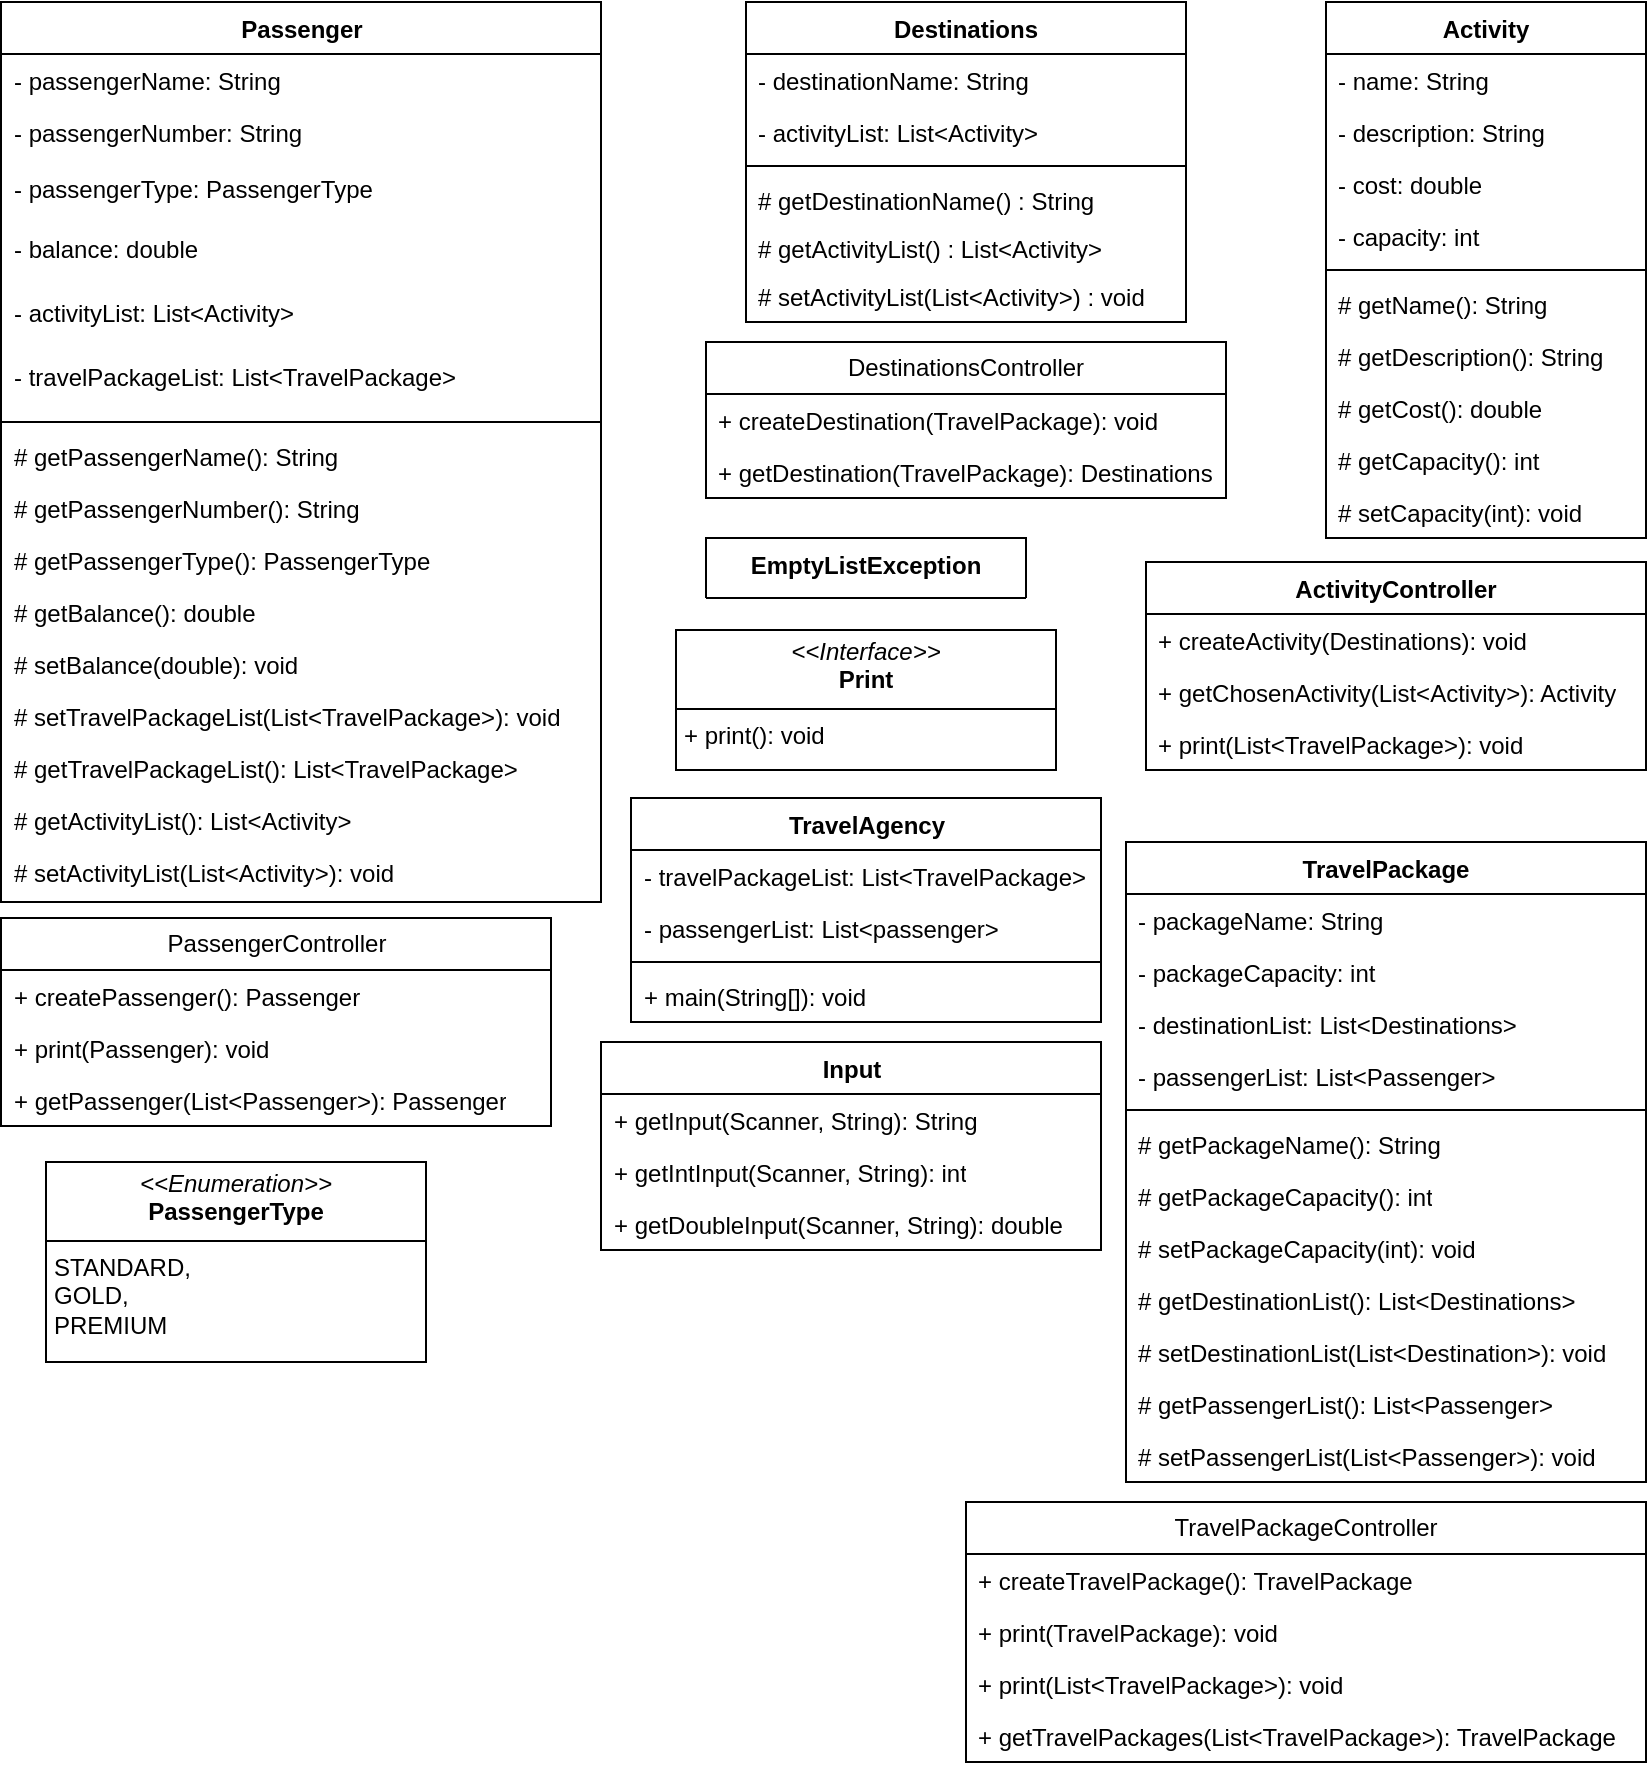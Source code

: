 <mxfile version="24.0.1" type="device">
  <diagram name="Page-1" id="vn5QY1U-sIrVUoQE_Fwm">
    <mxGraphModel dx="2345" dy="1022" grid="1" gridSize="10" guides="1" tooltips="1" connect="1" arrows="1" fold="1" page="1" pageScale="1" pageWidth="850" pageHeight="1100" math="0" shadow="0">
      <root>
        <mxCell id="0" />
        <mxCell id="1" parent="0" />
        <mxCell id="-dx18ZpZWAXKX7tiVjwJ-1" value="Activity" style="swimlane;fontStyle=1;align=center;verticalAlign=top;childLayout=stackLayout;horizontal=1;startSize=26;horizontalStack=0;resizeParent=1;resizeParentMax=0;resizeLast=0;collapsible=1;marginBottom=0;whiteSpace=wrap;html=1;" vertex="1" parent="1">
          <mxGeometry x="680" y="40" width="160" height="268" as="geometry" />
        </mxCell>
        <mxCell id="-dx18ZpZWAXKX7tiVjwJ-5" value="- name: String" style="text;strokeColor=none;fillColor=none;align=left;verticalAlign=top;spacingLeft=4;spacingRight=4;overflow=hidden;rotatable=0;points=[[0,0.5],[1,0.5]];portConstraint=eastwest;whiteSpace=wrap;html=1;" vertex="1" parent="-dx18ZpZWAXKX7tiVjwJ-1">
          <mxGeometry y="26" width="160" height="26" as="geometry" />
        </mxCell>
        <mxCell id="-dx18ZpZWAXKX7tiVjwJ-6" value="- description: String" style="text;strokeColor=none;fillColor=none;align=left;verticalAlign=top;spacingLeft=4;spacingRight=4;overflow=hidden;rotatable=0;points=[[0,0.5],[1,0.5]];portConstraint=eastwest;whiteSpace=wrap;html=1;" vertex="1" parent="-dx18ZpZWAXKX7tiVjwJ-1">
          <mxGeometry y="52" width="160" height="26" as="geometry" />
        </mxCell>
        <mxCell id="-dx18ZpZWAXKX7tiVjwJ-7" value="- cost: double" style="text;strokeColor=none;fillColor=none;align=left;verticalAlign=top;spacingLeft=4;spacingRight=4;overflow=hidden;rotatable=0;points=[[0,0.5],[1,0.5]];portConstraint=eastwest;whiteSpace=wrap;html=1;" vertex="1" parent="-dx18ZpZWAXKX7tiVjwJ-1">
          <mxGeometry y="78" width="160" height="26" as="geometry" />
        </mxCell>
        <mxCell id="-dx18ZpZWAXKX7tiVjwJ-2" value="- capacity: int" style="text;strokeColor=none;fillColor=none;align=left;verticalAlign=top;spacingLeft=4;spacingRight=4;overflow=hidden;rotatable=0;points=[[0,0.5],[1,0.5]];portConstraint=eastwest;whiteSpace=wrap;html=1;" vertex="1" parent="-dx18ZpZWAXKX7tiVjwJ-1">
          <mxGeometry y="104" width="160" height="26" as="geometry" />
        </mxCell>
        <mxCell id="-dx18ZpZWAXKX7tiVjwJ-3" value="" style="line;strokeWidth=1;fillColor=none;align=left;verticalAlign=middle;spacingTop=-1;spacingLeft=3;spacingRight=3;rotatable=0;labelPosition=right;points=[];portConstraint=eastwest;strokeColor=inherit;" vertex="1" parent="-dx18ZpZWAXKX7tiVjwJ-1">
          <mxGeometry y="130" width="160" height="8" as="geometry" />
        </mxCell>
        <mxCell id="-dx18ZpZWAXKX7tiVjwJ-8" value="# getName(): String" style="text;strokeColor=none;fillColor=none;align=left;verticalAlign=top;spacingLeft=4;spacingRight=4;overflow=hidden;rotatable=0;points=[[0,0.5],[1,0.5]];portConstraint=eastwest;whiteSpace=wrap;html=1;" vertex="1" parent="-dx18ZpZWAXKX7tiVjwJ-1">
          <mxGeometry y="138" width="160" height="26" as="geometry" />
        </mxCell>
        <mxCell id="-dx18ZpZWAXKX7tiVjwJ-9" value="# getDescription(): String" style="text;strokeColor=none;fillColor=none;align=left;verticalAlign=top;spacingLeft=4;spacingRight=4;overflow=hidden;rotatable=0;points=[[0,0.5],[1,0.5]];portConstraint=eastwest;whiteSpace=wrap;html=1;" vertex="1" parent="-dx18ZpZWAXKX7tiVjwJ-1">
          <mxGeometry y="164" width="160" height="26" as="geometry" />
        </mxCell>
        <mxCell id="-dx18ZpZWAXKX7tiVjwJ-10" value="# getCost(): double" style="text;strokeColor=none;fillColor=none;align=left;verticalAlign=top;spacingLeft=4;spacingRight=4;overflow=hidden;rotatable=0;points=[[0,0.5],[1,0.5]];portConstraint=eastwest;whiteSpace=wrap;html=1;" vertex="1" parent="-dx18ZpZWAXKX7tiVjwJ-1">
          <mxGeometry y="190" width="160" height="26" as="geometry" />
        </mxCell>
        <mxCell id="-dx18ZpZWAXKX7tiVjwJ-11" value="# getCapacity(): int" style="text;strokeColor=none;fillColor=none;align=left;verticalAlign=top;spacingLeft=4;spacingRight=4;overflow=hidden;rotatable=0;points=[[0,0.5],[1,0.5]];portConstraint=eastwest;whiteSpace=wrap;html=1;" vertex="1" parent="-dx18ZpZWAXKX7tiVjwJ-1">
          <mxGeometry y="216" width="160" height="26" as="geometry" />
        </mxCell>
        <mxCell id="-dx18ZpZWAXKX7tiVjwJ-4" value="# setCapacity(int): void" style="text;strokeColor=none;fillColor=none;align=left;verticalAlign=top;spacingLeft=4;spacingRight=4;overflow=hidden;rotatable=0;points=[[0,0.5],[1,0.5]];portConstraint=eastwest;whiteSpace=wrap;html=1;" vertex="1" parent="-dx18ZpZWAXKX7tiVjwJ-1">
          <mxGeometry y="242" width="160" height="26" as="geometry" />
        </mxCell>
        <mxCell id="-dx18ZpZWAXKX7tiVjwJ-12" value="Destinations" style="swimlane;fontStyle=1;align=center;verticalAlign=top;childLayout=stackLayout;horizontal=1;startSize=26;horizontalStack=0;resizeParent=1;resizeParentMax=0;resizeLast=0;collapsible=1;marginBottom=0;whiteSpace=wrap;html=1;" vertex="1" parent="1">
          <mxGeometry x="390" y="40" width="220" height="160" as="geometry" />
        </mxCell>
        <mxCell id="-dx18ZpZWAXKX7tiVjwJ-16" value="- destinationName: String" style="text;strokeColor=none;fillColor=none;align=left;verticalAlign=top;spacingLeft=4;spacingRight=4;overflow=hidden;rotatable=0;points=[[0,0.5],[1,0.5]];portConstraint=eastwest;whiteSpace=wrap;html=1;" vertex="1" parent="-dx18ZpZWAXKX7tiVjwJ-12">
          <mxGeometry y="26" width="220" height="26" as="geometry" />
        </mxCell>
        <mxCell id="-dx18ZpZWAXKX7tiVjwJ-13" value="- activityList: List&amp;lt;Activity&amp;gt;" style="text;strokeColor=none;fillColor=none;align=left;verticalAlign=top;spacingLeft=4;spacingRight=4;overflow=hidden;rotatable=0;points=[[0,0.5],[1,0.5]];portConstraint=eastwest;whiteSpace=wrap;html=1;" vertex="1" parent="-dx18ZpZWAXKX7tiVjwJ-12">
          <mxGeometry y="52" width="220" height="26" as="geometry" />
        </mxCell>
        <mxCell id="-dx18ZpZWAXKX7tiVjwJ-14" value="" style="line;strokeWidth=1;fillColor=none;align=left;verticalAlign=middle;spacingTop=-1;spacingLeft=3;spacingRight=3;rotatable=0;labelPosition=right;points=[];portConstraint=eastwest;strokeColor=inherit;" vertex="1" parent="-dx18ZpZWAXKX7tiVjwJ-12">
          <mxGeometry y="78" width="220" height="8" as="geometry" />
        </mxCell>
        <mxCell id="-dx18ZpZWAXKX7tiVjwJ-18" value="# getDestinationName() : String" style="text;strokeColor=none;fillColor=none;align=left;verticalAlign=top;spacingLeft=4;spacingRight=4;overflow=hidden;rotatable=0;points=[[0,0.5],[1,0.5]];portConstraint=eastwest;whiteSpace=wrap;html=1;" vertex="1" parent="-dx18ZpZWAXKX7tiVjwJ-12">
          <mxGeometry y="86" width="220" height="24" as="geometry" />
        </mxCell>
        <mxCell id="-dx18ZpZWAXKX7tiVjwJ-19" value="# getActivityList() : List&amp;lt;Activity&amp;gt;" style="text;strokeColor=none;fillColor=none;align=left;verticalAlign=top;spacingLeft=4;spacingRight=4;overflow=hidden;rotatable=0;points=[[0,0.5],[1,0.5]];portConstraint=eastwest;whiteSpace=wrap;html=1;" vertex="1" parent="-dx18ZpZWAXKX7tiVjwJ-12">
          <mxGeometry y="110" width="220" height="24" as="geometry" />
        </mxCell>
        <mxCell id="-dx18ZpZWAXKX7tiVjwJ-15" value="# setActivityList(List&amp;lt;Activity&amp;gt;) : void" style="text;strokeColor=none;fillColor=none;align=left;verticalAlign=top;spacingLeft=4;spacingRight=4;overflow=hidden;rotatable=0;points=[[0,0.5],[1,0.5]];portConstraint=eastwest;whiteSpace=wrap;html=1;" vertex="1" parent="-dx18ZpZWAXKX7tiVjwJ-12">
          <mxGeometry y="134" width="220" height="26" as="geometry" />
        </mxCell>
        <mxCell id="-dx18ZpZWAXKX7tiVjwJ-20" value="Passenger" style="swimlane;fontStyle=1;align=center;verticalAlign=top;childLayout=stackLayout;horizontal=1;startSize=26;horizontalStack=0;resizeParent=1;resizeParentMax=0;resizeLast=0;collapsible=1;marginBottom=0;whiteSpace=wrap;html=1;" vertex="1" parent="1">
          <mxGeometry x="17.5" y="40" width="300" height="450" as="geometry" />
        </mxCell>
        <mxCell id="-dx18ZpZWAXKX7tiVjwJ-24" value="- passengerName: String" style="text;strokeColor=none;fillColor=none;align=left;verticalAlign=top;spacingLeft=4;spacingRight=4;overflow=hidden;rotatable=0;points=[[0,0.5],[1,0.5]];portConstraint=eastwest;whiteSpace=wrap;html=1;" vertex="1" parent="-dx18ZpZWAXKX7tiVjwJ-20">
          <mxGeometry y="26" width="300" height="26" as="geometry" />
        </mxCell>
        <mxCell id="-dx18ZpZWAXKX7tiVjwJ-25" value="- passengerNumber: String" style="text;strokeColor=none;fillColor=none;align=left;verticalAlign=top;spacingLeft=4;spacingRight=4;overflow=hidden;rotatable=0;points=[[0,0.5],[1,0.5]];portConstraint=eastwest;whiteSpace=wrap;html=1;" vertex="1" parent="-dx18ZpZWAXKX7tiVjwJ-20">
          <mxGeometry y="52" width="300" height="28" as="geometry" />
        </mxCell>
        <mxCell id="-dx18ZpZWAXKX7tiVjwJ-26" value="- passengerType: PassengerType" style="text;strokeColor=none;fillColor=none;align=left;verticalAlign=top;spacingLeft=4;spacingRight=4;overflow=hidden;rotatable=0;points=[[0,0.5],[1,0.5]];portConstraint=eastwest;whiteSpace=wrap;html=1;" vertex="1" parent="-dx18ZpZWAXKX7tiVjwJ-20">
          <mxGeometry y="80" width="300" height="30" as="geometry" />
        </mxCell>
        <mxCell id="-dx18ZpZWAXKX7tiVjwJ-27" value="- balance: double" style="text;strokeColor=none;fillColor=none;align=left;verticalAlign=top;spacingLeft=4;spacingRight=4;overflow=hidden;rotatable=0;points=[[0,0.5],[1,0.5]];portConstraint=eastwest;whiteSpace=wrap;html=1;" vertex="1" parent="-dx18ZpZWAXKX7tiVjwJ-20">
          <mxGeometry y="110" width="300" height="32" as="geometry" />
        </mxCell>
        <mxCell id="-dx18ZpZWAXKX7tiVjwJ-28" value="- activityList: List&amp;lt;Activity&amp;gt;" style="text;strokeColor=none;fillColor=none;align=left;verticalAlign=top;spacingLeft=4;spacingRight=4;overflow=hidden;rotatable=0;points=[[0,0.5],[1,0.5]];portConstraint=eastwest;whiteSpace=wrap;html=1;" vertex="1" parent="-dx18ZpZWAXKX7tiVjwJ-20">
          <mxGeometry y="142" width="300" height="32" as="geometry" />
        </mxCell>
        <mxCell id="-dx18ZpZWAXKX7tiVjwJ-21" value="- travelPackageList: List&amp;lt;TravelPackage&amp;gt;" style="text;strokeColor=none;fillColor=none;align=left;verticalAlign=top;spacingLeft=4;spacingRight=4;overflow=hidden;rotatable=0;points=[[0,0.5],[1,0.5]];portConstraint=eastwest;whiteSpace=wrap;html=1;" vertex="1" parent="-dx18ZpZWAXKX7tiVjwJ-20">
          <mxGeometry y="174" width="300" height="32" as="geometry" />
        </mxCell>
        <mxCell id="-dx18ZpZWAXKX7tiVjwJ-22" value="" style="line;strokeWidth=1;fillColor=none;align=left;verticalAlign=middle;spacingTop=-1;spacingLeft=3;spacingRight=3;rotatable=0;labelPosition=right;points=[];portConstraint=eastwest;strokeColor=inherit;" vertex="1" parent="-dx18ZpZWAXKX7tiVjwJ-20">
          <mxGeometry y="206" width="300" height="8" as="geometry" />
        </mxCell>
        <mxCell id="-dx18ZpZWAXKX7tiVjwJ-29" value="# getPassengerName(): String" style="text;strokeColor=none;fillColor=none;align=left;verticalAlign=top;spacingLeft=4;spacingRight=4;overflow=hidden;rotatable=0;points=[[0,0.5],[1,0.5]];portConstraint=eastwest;whiteSpace=wrap;html=1;" vertex="1" parent="-dx18ZpZWAXKX7tiVjwJ-20">
          <mxGeometry y="214" width="300" height="26" as="geometry" />
        </mxCell>
        <mxCell id="-dx18ZpZWAXKX7tiVjwJ-30" value="# getPassengerNumber(): String" style="text;strokeColor=none;fillColor=none;align=left;verticalAlign=top;spacingLeft=4;spacingRight=4;overflow=hidden;rotatable=0;points=[[0,0.5],[1,0.5]];portConstraint=eastwest;whiteSpace=wrap;html=1;" vertex="1" parent="-dx18ZpZWAXKX7tiVjwJ-20">
          <mxGeometry y="240" width="300" height="26" as="geometry" />
        </mxCell>
        <mxCell id="-dx18ZpZWAXKX7tiVjwJ-31" value="# getPassengerType(): PassengerType" style="text;strokeColor=none;fillColor=none;align=left;verticalAlign=top;spacingLeft=4;spacingRight=4;overflow=hidden;rotatable=0;points=[[0,0.5],[1,0.5]];portConstraint=eastwest;whiteSpace=wrap;html=1;" vertex="1" parent="-dx18ZpZWAXKX7tiVjwJ-20">
          <mxGeometry y="266" width="300" height="26" as="geometry" />
        </mxCell>
        <mxCell id="-dx18ZpZWAXKX7tiVjwJ-32" value="# getBalance(): double" style="text;strokeColor=none;fillColor=none;align=left;verticalAlign=top;spacingLeft=4;spacingRight=4;overflow=hidden;rotatable=0;points=[[0,0.5],[1,0.5]];portConstraint=eastwest;whiteSpace=wrap;html=1;" vertex="1" parent="-dx18ZpZWAXKX7tiVjwJ-20">
          <mxGeometry y="292" width="300" height="26" as="geometry" />
        </mxCell>
        <mxCell id="-dx18ZpZWAXKX7tiVjwJ-33" value="# setBalance(double): void" style="text;strokeColor=none;fillColor=none;align=left;verticalAlign=top;spacingLeft=4;spacingRight=4;overflow=hidden;rotatable=0;points=[[0,0.5],[1,0.5]];portConstraint=eastwest;whiteSpace=wrap;html=1;" vertex="1" parent="-dx18ZpZWAXKX7tiVjwJ-20">
          <mxGeometry y="318" width="300" height="26" as="geometry" />
        </mxCell>
        <mxCell id="-dx18ZpZWAXKX7tiVjwJ-34" value="# setTravelPackageList(List&amp;lt;TravelPackage&amp;gt;): void" style="text;strokeColor=none;fillColor=none;align=left;verticalAlign=top;spacingLeft=4;spacingRight=4;overflow=hidden;rotatable=0;points=[[0,0.5],[1,0.5]];portConstraint=eastwest;whiteSpace=wrap;html=1;" vertex="1" parent="-dx18ZpZWAXKX7tiVjwJ-20">
          <mxGeometry y="344" width="300" height="26" as="geometry" />
        </mxCell>
        <mxCell id="-dx18ZpZWAXKX7tiVjwJ-35" value="# getTravelPackageList(): List&amp;lt;TravelPackage&amp;gt;" style="text;strokeColor=none;fillColor=none;align=left;verticalAlign=top;spacingLeft=4;spacingRight=4;overflow=hidden;rotatable=0;points=[[0,0.5],[1,0.5]];portConstraint=eastwest;whiteSpace=wrap;html=1;" vertex="1" parent="-dx18ZpZWAXKX7tiVjwJ-20">
          <mxGeometry y="370" width="300" height="26" as="geometry" />
        </mxCell>
        <mxCell id="-dx18ZpZWAXKX7tiVjwJ-36" value="# getActivityList(): List&amp;lt;Activity&amp;gt;" style="text;strokeColor=none;fillColor=none;align=left;verticalAlign=top;spacingLeft=4;spacingRight=4;overflow=hidden;rotatable=0;points=[[0,0.5],[1,0.5]];portConstraint=eastwest;whiteSpace=wrap;html=1;" vertex="1" parent="-dx18ZpZWAXKX7tiVjwJ-20">
          <mxGeometry y="396" width="300" height="26" as="geometry" />
        </mxCell>
        <mxCell id="-dx18ZpZWAXKX7tiVjwJ-37" value="# setActivityList(List&amp;lt;Activity&amp;gt;): void" style="text;strokeColor=none;fillColor=none;align=left;verticalAlign=top;spacingLeft=4;spacingRight=4;overflow=hidden;rotatable=0;points=[[0,0.5],[1,0.5]];portConstraint=eastwest;whiteSpace=wrap;html=1;" vertex="1" parent="-dx18ZpZWAXKX7tiVjwJ-20">
          <mxGeometry y="422" width="300" height="28" as="geometry" />
        </mxCell>
        <mxCell id="-dx18ZpZWAXKX7tiVjwJ-39" value="TravelPackage" style="swimlane;fontStyle=1;align=center;verticalAlign=top;childLayout=stackLayout;horizontal=1;startSize=26;horizontalStack=0;resizeParent=1;resizeParentMax=0;resizeLast=0;collapsible=1;marginBottom=0;whiteSpace=wrap;html=1;" vertex="1" parent="1">
          <mxGeometry x="580" y="460" width="260" height="320" as="geometry" />
        </mxCell>
        <mxCell id="-dx18ZpZWAXKX7tiVjwJ-43" value="- packageName: String" style="text;strokeColor=none;fillColor=none;align=left;verticalAlign=top;spacingLeft=4;spacingRight=4;overflow=hidden;rotatable=0;points=[[0,0.5],[1,0.5]];portConstraint=eastwest;whiteSpace=wrap;html=1;" vertex="1" parent="-dx18ZpZWAXKX7tiVjwJ-39">
          <mxGeometry y="26" width="260" height="26" as="geometry" />
        </mxCell>
        <mxCell id="-dx18ZpZWAXKX7tiVjwJ-44" value="- packageCapacity: int" style="text;strokeColor=none;fillColor=none;align=left;verticalAlign=top;spacingLeft=4;spacingRight=4;overflow=hidden;rotatable=0;points=[[0,0.5],[1,0.5]];portConstraint=eastwest;whiteSpace=wrap;html=1;" vertex="1" parent="-dx18ZpZWAXKX7tiVjwJ-39">
          <mxGeometry y="52" width="260" height="26" as="geometry" />
        </mxCell>
        <mxCell id="-dx18ZpZWAXKX7tiVjwJ-45" value="- destinationList: List&amp;lt;Destinations&amp;gt;" style="text;strokeColor=none;fillColor=none;align=left;verticalAlign=top;spacingLeft=4;spacingRight=4;overflow=hidden;rotatable=0;points=[[0,0.5],[1,0.5]];portConstraint=eastwest;whiteSpace=wrap;html=1;" vertex="1" parent="-dx18ZpZWAXKX7tiVjwJ-39">
          <mxGeometry y="78" width="260" height="26" as="geometry" />
        </mxCell>
        <mxCell id="-dx18ZpZWAXKX7tiVjwJ-40" value="- passengerList: List&amp;lt;Passenger&amp;gt;" style="text;strokeColor=none;fillColor=none;align=left;verticalAlign=top;spacingLeft=4;spacingRight=4;overflow=hidden;rotatable=0;points=[[0,0.5],[1,0.5]];portConstraint=eastwest;whiteSpace=wrap;html=1;" vertex="1" parent="-dx18ZpZWAXKX7tiVjwJ-39">
          <mxGeometry y="104" width="260" height="26" as="geometry" />
        </mxCell>
        <mxCell id="-dx18ZpZWAXKX7tiVjwJ-41" value="" style="line;strokeWidth=1;fillColor=none;align=left;verticalAlign=middle;spacingTop=-1;spacingLeft=3;spacingRight=3;rotatable=0;labelPosition=right;points=[];portConstraint=eastwest;strokeColor=inherit;" vertex="1" parent="-dx18ZpZWAXKX7tiVjwJ-39">
          <mxGeometry y="130" width="260" height="8" as="geometry" />
        </mxCell>
        <mxCell id="-dx18ZpZWAXKX7tiVjwJ-46" value="# getPackageName(): String" style="text;strokeColor=none;fillColor=none;align=left;verticalAlign=top;spacingLeft=4;spacingRight=4;overflow=hidden;rotatable=0;points=[[0,0.5],[1,0.5]];portConstraint=eastwest;whiteSpace=wrap;html=1;" vertex="1" parent="-dx18ZpZWAXKX7tiVjwJ-39">
          <mxGeometry y="138" width="260" height="26" as="geometry" />
        </mxCell>
        <mxCell id="-dx18ZpZWAXKX7tiVjwJ-47" value="# getPackageCapacity(): int" style="text;strokeColor=none;fillColor=none;align=left;verticalAlign=top;spacingLeft=4;spacingRight=4;overflow=hidden;rotatable=0;points=[[0,0.5],[1,0.5]];portConstraint=eastwest;whiteSpace=wrap;html=1;" vertex="1" parent="-dx18ZpZWAXKX7tiVjwJ-39">
          <mxGeometry y="164" width="260" height="26" as="geometry" />
        </mxCell>
        <mxCell id="-dx18ZpZWAXKX7tiVjwJ-48" value="# setPackageCapacity(int): void" style="text;strokeColor=none;fillColor=none;align=left;verticalAlign=top;spacingLeft=4;spacingRight=4;overflow=hidden;rotatable=0;points=[[0,0.5],[1,0.5]];portConstraint=eastwest;whiteSpace=wrap;html=1;" vertex="1" parent="-dx18ZpZWAXKX7tiVjwJ-39">
          <mxGeometry y="190" width="260" height="26" as="geometry" />
        </mxCell>
        <mxCell id="-dx18ZpZWAXKX7tiVjwJ-49" value="# getDestinationList(): List&amp;lt;Destinations&amp;gt;" style="text;strokeColor=none;fillColor=none;align=left;verticalAlign=top;spacingLeft=4;spacingRight=4;overflow=hidden;rotatable=0;points=[[0,0.5],[1,0.5]];portConstraint=eastwest;whiteSpace=wrap;html=1;" vertex="1" parent="-dx18ZpZWAXKX7tiVjwJ-39">
          <mxGeometry y="216" width="260" height="26" as="geometry" />
        </mxCell>
        <mxCell id="-dx18ZpZWAXKX7tiVjwJ-50" value="# setDestinationList(List&amp;lt;Destination&amp;gt;): void" style="text;strokeColor=none;fillColor=none;align=left;verticalAlign=top;spacingLeft=4;spacingRight=4;overflow=hidden;rotatable=0;points=[[0,0.5],[1,0.5]];portConstraint=eastwest;whiteSpace=wrap;html=1;" vertex="1" parent="-dx18ZpZWAXKX7tiVjwJ-39">
          <mxGeometry y="242" width="260" height="26" as="geometry" />
        </mxCell>
        <mxCell id="-dx18ZpZWAXKX7tiVjwJ-51" value="# getPassengerList(): List&amp;lt;Passenger&amp;gt;" style="text;strokeColor=none;fillColor=none;align=left;verticalAlign=top;spacingLeft=4;spacingRight=4;overflow=hidden;rotatable=0;points=[[0,0.5],[1,0.5]];portConstraint=eastwest;whiteSpace=wrap;html=1;" vertex="1" parent="-dx18ZpZWAXKX7tiVjwJ-39">
          <mxGeometry y="268" width="260" height="26" as="geometry" />
        </mxCell>
        <mxCell id="-dx18ZpZWAXKX7tiVjwJ-42" value="# setPassengerList(List&amp;lt;Passenger&amp;gt;): void" style="text;strokeColor=none;fillColor=none;align=left;verticalAlign=top;spacingLeft=4;spacingRight=4;overflow=hidden;rotatable=0;points=[[0,0.5],[1,0.5]];portConstraint=eastwest;whiteSpace=wrap;html=1;" vertex="1" parent="-dx18ZpZWAXKX7tiVjwJ-39">
          <mxGeometry y="294" width="260" height="26" as="geometry" />
        </mxCell>
        <mxCell id="-dx18ZpZWAXKX7tiVjwJ-60" value="&lt;p style=&quot;margin:0px;margin-top:4px;text-align:center;&quot;&gt;&lt;i&gt;&amp;lt;&amp;lt;Interface&amp;gt;&amp;gt;&lt;/i&gt;&lt;br&gt;&lt;b&gt;Print&lt;/b&gt;&lt;/p&gt;&lt;hr size=&quot;1&quot; style=&quot;border-style:solid;&quot;&gt;&lt;p style=&quot;margin:0px;margin-left:4px;&quot;&gt;+ print(): void&lt;br&gt;&lt;br&gt;&lt;/p&gt;" style="verticalAlign=top;align=left;overflow=fill;html=1;whiteSpace=wrap;" vertex="1" parent="1">
          <mxGeometry x="355" y="354" width="190" height="70" as="geometry" />
        </mxCell>
        <mxCell id="-dx18ZpZWAXKX7tiVjwJ-61" value="&lt;p style=&quot;margin:0px;margin-top:4px;text-align:center;&quot;&gt;&lt;i&gt;&amp;lt;&amp;lt;Enumeration&amp;gt;&amp;gt;&lt;/i&gt;&lt;br&gt;&lt;b&gt;PassengerType&lt;/b&gt;&lt;/p&gt;&lt;hr size=&quot;1&quot; style=&quot;border-style:solid;&quot;&gt;&lt;p style=&quot;margin:0px;margin-left:4px;&quot;&gt;STANDARD,&lt;/p&gt;&lt;p style=&quot;margin:0px;margin-left:4px;&quot;&gt;GOLD,&lt;/p&gt;&lt;p style=&quot;margin:0px;margin-left:4px;&quot;&gt;PREMIUM&lt;/p&gt;" style="verticalAlign=top;align=left;overflow=fill;html=1;whiteSpace=wrap;" vertex="1" parent="1">
          <mxGeometry x="40" y="620" width="190" height="100" as="geometry" />
        </mxCell>
        <mxCell id="-dx18ZpZWAXKX7tiVjwJ-62" value="Input" style="swimlane;fontStyle=1;align=center;verticalAlign=top;childLayout=stackLayout;horizontal=1;startSize=26;horizontalStack=0;resizeParent=1;resizeParentMax=0;resizeLast=0;collapsible=1;marginBottom=0;whiteSpace=wrap;html=1;" vertex="1" parent="1">
          <mxGeometry x="317.5" y="560" width="250" height="104" as="geometry" />
        </mxCell>
        <mxCell id="-dx18ZpZWAXKX7tiVjwJ-66" value="+ getInput(Scanner, String): String" style="text;strokeColor=none;fillColor=none;align=left;verticalAlign=top;spacingLeft=4;spacingRight=4;overflow=hidden;rotatable=0;points=[[0,0.5],[1,0.5]];portConstraint=eastwest;whiteSpace=wrap;html=1;" vertex="1" parent="-dx18ZpZWAXKX7tiVjwJ-62">
          <mxGeometry y="26" width="250" height="26" as="geometry" />
        </mxCell>
        <mxCell id="-dx18ZpZWAXKX7tiVjwJ-67" value="+ getIntInput(Scanner, String): int" style="text;strokeColor=none;fillColor=none;align=left;verticalAlign=top;spacingLeft=4;spacingRight=4;overflow=hidden;rotatable=0;points=[[0,0.5],[1,0.5]];portConstraint=eastwest;whiteSpace=wrap;html=1;" vertex="1" parent="-dx18ZpZWAXKX7tiVjwJ-62">
          <mxGeometry y="52" width="250" height="26" as="geometry" />
        </mxCell>
        <mxCell id="-dx18ZpZWAXKX7tiVjwJ-65" value="+ getDoubleInput(Scanner, String): double" style="text;strokeColor=none;fillColor=none;align=left;verticalAlign=top;spacingLeft=4;spacingRight=4;overflow=hidden;rotatable=0;points=[[0,0.5],[1,0.5]];portConstraint=eastwest;whiteSpace=wrap;html=1;" vertex="1" parent="-dx18ZpZWAXKX7tiVjwJ-62">
          <mxGeometry y="78" width="250" height="26" as="geometry" />
        </mxCell>
        <mxCell id="-dx18ZpZWAXKX7tiVjwJ-68" value="ActivityController" style="swimlane;fontStyle=1;align=center;verticalAlign=top;childLayout=stackLayout;horizontal=1;startSize=26;horizontalStack=0;resizeParent=1;resizeParentMax=0;resizeLast=0;collapsible=1;marginBottom=0;whiteSpace=wrap;html=1;" vertex="1" parent="1">
          <mxGeometry x="590" y="320" width="250" height="104" as="geometry" />
        </mxCell>
        <mxCell id="-dx18ZpZWAXKX7tiVjwJ-71" value="+ createActivity(Destinations): void" style="text;strokeColor=none;fillColor=none;align=left;verticalAlign=top;spacingLeft=4;spacingRight=4;overflow=hidden;rotatable=0;points=[[0,0.5],[1,0.5]];portConstraint=eastwest;whiteSpace=wrap;html=1;" vertex="1" parent="-dx18ZpZWAXKX7tiVjwJ-68">
          <mxGeometry y="26" width="250" height="26" as="geometry" />
        </mxCell>
        <mxCell id="-dx18ZpZWAXKX7tiVjwJ-72" value="+ getChosenActivity(List&amp;lt;Activity&amp;gt;): Activity" style="text;strokeColor=none;fillColor=none;align=left;verticalAlign=top;spacingLeft=4;spacingRight=4;overflow=hidden;rotatable=0;points=[[0,0.5],[1,0.5]];portConstraint=eastwest;whiteSpace=wrap;html=1;" vertex="1" parent="-dx18ZpZWAXKX7tiVjwJ-68">
          <mxGeometry y="52" width="250" height="26" as="geometry" />
        </mxCell>
        <mxCell id="-dx18ZpZWAXKX7tiVjwJ-73" value="+ print(List&amp;lt;TravelPackage&amp;gt;): void" style="text;strokeColor=none;fillColor=none;align=left;verticalAlign=top;spacingLeft=4;spacingRight=4;overflow=hidden;rotatable=0;points=[[0,0.5],[1,0.5]];portConstraint=eastwest;whiteSpace=wrap;html=1;" vertex="1" parent="-dx18ZpZWAXKX7tiVjwJ-68">
          <mxGeometry y="78" width="250" height="26" as="geometry" />
        </mxCell>
        <mxCell id="-dx18ZpZWAXKX7tiVjwJ-74" value="DestinationsController" style="swimlane;fontStyle=0;childLayout=stackLayout;horizontal=1;startSize=26;fillColor=none;horizontalStack=0;resizeParent=1;resizeParentMax=0;resizeLast=0;collapsible=1;marginBottom=0;whiteSpace=wrap;html=1;" vertex="1" parent="1">
          <mxGeometry x="370" y="210" width="260" height="78" as="geometry" />
        </mxCell>
        <mxCell id="-dx18ZpZWAXKX7tiVjwJ-75" value="+ createDestination(TravelPackage): void" style="text;strokeColor=none;fillColor=none;align=left;verticalAlign=top;spacingLeft=4;spacingRight=4;overflow=hidden;rotatable=0;points=[[0,0.5],[1,0.5]];portConstraint=eastwest;whiteSpace=wrap;html=1;" vertex="1" parent="-dx18ZpZWAXKX7tiVjwJ-74">
          <mxGeometry y="26" width="260" height="26" as="geometry" />
        </mxCell>
        <mxCell id="-dx18ZpZWAXKX7tiVjwJ-76" value="+ getDestination(TravelPackage): Destinations" style="text;strokeColor=none;fillColor=none;align=left;verticalAlign=top;spacingLeft=4;spacingRight=4;overflow=hidden;rotatable=0;points=[[0,0.5],[1,0.5]];portConstraint=eastwest;whiteSpace=wrap;html=1;" vertex="1" parent="-dx18ZpZWAXKX7tiVjwJ-74">
          <mxGeometry y="52" width="260" height="26" as="geometry" />
        </mxCell>
        <mxCell id="-dx18ZpZWAXKX7tiVjwJ-78" value="PassengerController" style="swimlane;fontStyle=0;childLayout=stackLayout;horizontal=1;startSize=26;fillColor=none;horizontalStack=0;resizeParent=1;resizeParentMax=0;resizeLast=0;collapsible=1;marginBottom=0;whiteSpace=wrap;html=1;" vertex="1" parent="1">
          <mxGeometry x="17.5" y="498" width="275" height="104" as="geometry" />
        </mxCell>
        <mxCell id="-dx18ZpZWAXKX7tiVjwJ-79" value="+ createPassenger(): Passenger" style="text;strokeColor=none;fillColor=none;align=left;verticalAlign=top;spacingLeft=4;spacingRight=4;overflow=hidden;rotatable=0;points=[[0,0.5],[1,0.5]];portConstraint=eastwest;whiteSpace=wrap;html=1;" vertex="1" parent="-dx18ZpZWAXKX7tiVjwJ-78">
          <mxGeometry y="26" width="275" height="26" as="geometry" />
        </mxCell>
        <mxCell id="-dx18ZpZWAXKX7tiVjwJ-80" value="+ print(Passenger): void" style="text;strokeColor=none;fillColor=none;align=left;verticalAlign=top;spacingLeft=4;spacingRight=4;overflow=hidden;rotatable=0;points=[[0,0.5],[1,0.5]];portConstraint=eastwest;whiteSpace=wrap;html=1;" vertex="1" parent="-dx18ZpZWAXKX7tiVjwJ-78">
          <mxGeometry y="52" width="275" height="26" as="geometry" />
        </mxCell>
        <mxCell id="-dx18ZpZWAXKX7tiVjwJ-81" value="+ getPassenger(List&amp;lt;Passenger&amp;gt;): Passenger" style="text;strokeColor=none;fillColor=none;align=left;verticalAlign=top;spacingLeft=4;spacingRight=4;overflow=hidden;rotatable=0;points=[[0,0.5],[1,0.5]];portConstraint=eastwest;whiteSpace=wrap;html=1;" vertex="1" parent="-dx18ZpZWAXKX7tiVjwJ-78">
          <mxGeometry y="78" width="275" height="26" as="geometry" />
        </mxCell>
        <mxCell id="-dx18ZpZWAXKX7tiVjwJ-82" value="TravelPackageController" style="swimlane;fontStyle=0;childLayout=stackLayout;horizontal=1;startSize=26;fillColor=none;horizontalStack=0;resizeParent=1;resizeParentMax=0;resizeLast=0;collapsible=1;marginBottom=0;whiteSpace=wrap;html=1;" vertex="1" parent="1">
          <mxGeometry x="500" y="790" width="340" height="130" as="geometry" />
        </mxCell>
        <mxCell id="-dx18ZpZWAXKX7tiVjwJ-83" value="+ createTravelPackage(): TravelPackage" style="text;strokeColor=none;fillColor=none;align=left;verticalAlign=top;spacingLeft=4;spacingRight=4;overflow=hidden;rotatable=0;points=[[0,0.5],[1,0.5]];portConstraint=eastwest;whiteSpace=wrap;html=1;" vertex="1" parent="-dx18ZpZWAXKX7tiVjwJ-82">
          <mxGeometry y="26" width="340" height="26" as="geometry" />
        </mxCell>
        <mxCell id="-dx18ZpZWAXKX7tiVjwJ-84" value="+ print(TravelPackage): void" style="text;strokeColor=none;fillColor=none;align=left;verticalAlign=top;spacingLeft=4;spacingRight=4;overflow=hidden;rotatable=0;points=[[0,0.5],[1,0.5]];portConstraint=eastwest;whiteSpace=wrap;html=1;" vertex="1" parent="-dx18ZpZWAXKX7tiVjwJ-82">
          <mxGeometry y="52" width="340" height="26" as="geometry" />
        </mxCell>
        <mxCell id="-dx18ZpZWAXKX7tiVjwJ-86" value="+ print(List&amp;lt;TravelPackage&amp;gt;): void" style="text;strokeColor=none;fillColor=none;align=left;verticalAlign=top;spacingLeft=4;spacingRight=4;overflow=hidden;rotatable=0;points=[[0,0.5],[1,0.5]];portConstraint=eastwest;whiteSpace=wrap;html=1;" vertex="1" parent="-dx18ZpZWAXKX7tiVjwJ-82">
          <mxGeometry y="78" width="340" height="26" as="geometry" />
        </mxCell>
        <mxCell id="-dx18ZpZWAXKX7tiVjwJ-85" value="+ getTravelPackages(List&amp;lt;TravelPackage&amp;gt;): TravelPackage" style="text;strokeColor=none;fillColor=none;align=left;verticalAlign=top;spacingLeft=4;spacingRight=4;overflow=hidden;rotatable=0;points=[[0,0.5],[1,0.5]];portConstraint=eastwest;whiteSpace=wrap;html=1;" vertex="1" parent="-dx18ZpZWAXKX7tiVjwJ-82">
          <mxGeometry y="104" width="340" height="26" as="geometry" />
        </mxCell>
        <mxCell id="-dx18ZpZWAXKX7tiVjwJ-87" value="EmptyListException" style="swimlane;fontStyle=1;align=center;verticalAlign=top;childLayout=stackLayout;horizontal=1;startSize=30;horizontalStack=0;resizeParent=1;resizeParentMax=0;resizeLast=0;collapsible=1;marginBottom=0;whiteSpace=wrap;html=1;" vertex="1" parent="1">
          <mxGeometry x="370" y="308" width="160" height="30" as="geometry" />
        </mxCell>
        <mxCell id="-dx18ZpZWAXKX7tiVjwJ-91" value="TravelAgency" style="swimlane;fontStyle=1;align=center;verticalAlign=top;childLayout=stackLayout;horizontal=1;startSize=26;horizontalStack=0;resizeParent=1;resizeParentMax=0;resizeLast=0;collapsible=1;marginBottom=0;whiteSpace=wrap;html=1;" vertex="1" parent="1">
          <mxGeometry x="332.5" y="438" width="235" height="112" as="geometry" />
        </mxCell>
        <mxCell id="-dx18ZpZWAXKX7tiVjwJ-95" value="- travelPackageList: List&amp;lt;TravelPackage&amp;gt;" style="text;strokeColor=none;fillColor=none;align=left;verticalAlign=top;spacingLeft=4;spacingRight=4;overflow=hidden;rotatable=0;points=[[0,0.5],[1,0.5]];portConstraint=eastwest;whiteSpace=wrap;html=1;" vertex="1" parent="-dx18ZpZWAXKX7tiVjwJ-91">
          <mxGeometry y="26" width="235" height="26" as="geometry" />
        </mxCell>
        <mxCell id="-dx18ZpZWAXKX7tiVjwJ-92" value="- passengerList: List&amp;lt;passenger&amp;gt;" style="text;strokeColor=none;fillColor=none;align=left;verticalAlign=top;spacingLeft=4;spacingRight=4;overflow=hidden;rotatable=0;points=[[0,0.5],[1,0.5]];portConstraint=eastwest;whiteSpace=wrap;html=1;" vertex="1" parent="-dx18ZpZWAXKX7tiVjwJ-91">
          <mxGeometry y="52" width="235" height="26" as="geometry" />
        </mxCell>
        <mxCell id="-dx18ZpZWAXKX7tiVjwJ-93" value="" style="line;strokeWidth=1;fillColor=none;align=left;verticalAlign=middle;spacingTop=-1;spacingLeft=3;spacingRight=3;rotatable=0;labelPosition=right;points=[];portConstraint=eastwest;strokeColor=inherit;" vertex="1" parent="-dx18ZpZWAXKX7tiVjwJ-91">
          <mxGeometry y="78" width="235" height="8" as="geometry" />
        </mxCell>
        <mxCell id="-dx18ZpZWAXKX7tiVjwJ-94" value="+ main(String[]): void" style="text;strokeColor=none;fillColor=none;align=left;verticalAlign=top;spacingLeft=4;spacingRight=4;overflow=hidden;rotatable=0;points=[[0,0.5],[1,0.5]];portConstraint=eastwest;whiteSpace=wrap;html=1;" vertex="1" parent="-dx18ZpZWAXKX7tiVjwJ-91">
          <mxGeometry y="86" width="235" height="26" as="geometry" />
        </mxCell>
      </root>
    </mxGraphModel>
  </diagram>
</mxfile>
